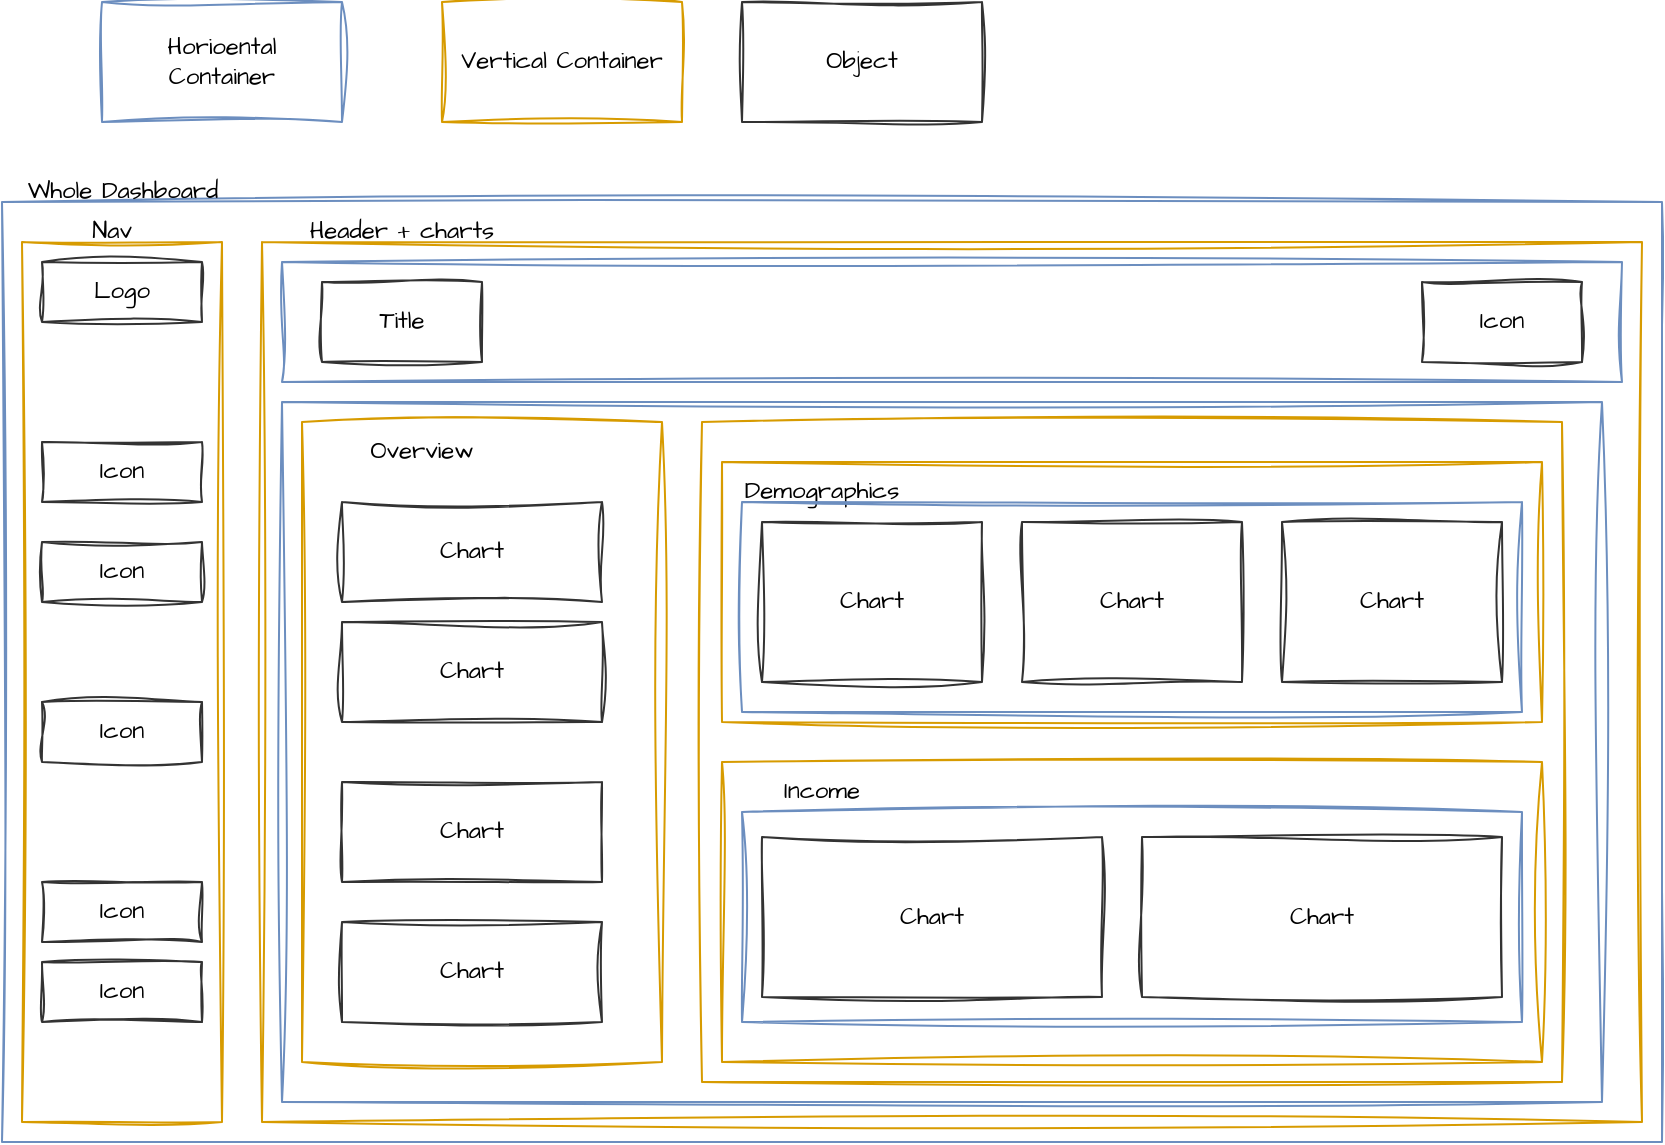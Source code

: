 <mxfile version="24.7.6">
  <diagram name="Page-1" id="cRIsW3jN4MY7WfyTDQWN">
    <mxGraphModel dx="1195" dy="630" grid="1" gridSize="10" guides="1" tooltips="1" connect="1" arrows="1" fold="1" page="1" pageScale="1" pageWidth="827" pageHeight="1169" math="0" shadow="0">
      <root>
        <mxCell id="0" />
        <mxCell id="1" parent="0" />
        <mxCell id="RfLqHIJJVvx5Fk9gZ5wE-2" value="Horioental&lt;div&gt;Container&lt;/div&gt;" style="rounded=0;whiteSpace=wrap;html=1;sketch=1;hachureGap=4;jiggle=2;curveFitting=1;fontFamily=Architects Daughter;fontSource=https%3A%2F%2Ffonts.googleapis.com%2Fcss%3Ffamily%3DArchitects%2BDaughter;fillColor=none;strokeColor=#6c8ebf;" vertex="1" parent="1">
          <mxGeometry x="50" y="90" width="120" height="60" as="geometry" />
        </mxCell>
        <mxCell id="RfLqHIJJVvx5Fk9gZ5wE-3" value="Vertical Container" style="rounded=0;whiteSpace=wrap;html=1;sketch=1;hachureGap=4;jiggle=2;curveFitting=1;fontFamily=Architects Daughter;fontSource=https%3A%2F%2Ffonts.googleapis.com%2Fcss%3Ffamily%3DArchitects%2BDaughter;fillColor=none;strokeColor=#d79b00;" vertex="1" parent="1">
          <mxGeometry x="220" y="90" width="120" height="60" as="geometry" />
        </mxCell>
        <mxCell id="RfLqHIJJVvx5Fk9gZ5wE-4" value="Object" style="rounded=0;whiteSpace=wrap;html=1;sketch=1;hachureGap=4;jiggle=2;curveFitting=1;fontFamily=Architects Daughter;fontSource=https%3A%2F%2Ffonts.googleapis.com%2Fcss%3Ffamily%3DArchitects%2BDaughter;fillColor=none;strokeColor=#333333;" vertex="1" parent="1">
          <mxGeometry x="370" y="90" width="120" height="60" as="geometry" />
        </mxCell>
        <mxCell id="RfLqHIJJVvx5Fk9gZ5wE-5" value="" style="rounded=0;whiteSpace=wrap;html=1;sketch=1;hachureGap=4;jiggle=2;curveFitting=1;fontFamily=Architects Daughter;fontSource=https%3A%2F%2Ffonts.googleapis.com%2Fcss%3Ffamily%3DArchitects%2BDaughter;fillColor=none;strokeColor=#6c8ebf;" vertex="1" parent="1">
          <mxGeometry y="190" width="830" height="470" as="geometry" />
        </mxCell>
        <mxCell id="RfLqHIJJVvx5Fk9gZ5wE-6" value="Whole Dashboard" style="text;html=1;align=center;verticalAlign=middle;resizable=0;points=[];autosize=1;strokeColor=none;fillColor=none;fontFamily=Architects Daughter;fontSource=https%3A%2F%2Ffonts.googleapis.com%2Fcss%3Ffamily%3DArchitects%2BDaughter;" vertex="1" parent="1">
          <mxGeometry y="170" width="120" height="30" as="geometry" />
        </mxCell>
        <mxCell id="RfLqHIJJVvx5Fk9gZ5wE-7" value="" style="rounded=0;whiteSpace=wrap;html=1;sketch=1;hachureGap=4;jiggle=2;curveFitting=1;fontFamily=Architects Daughter;fontSource=https%3A%2F%2Ffonts.googleapis.com%2Fcss%3Ffamily%3DArchitects%2BDaughter;fillColor=none;strokeColor=#d79b00;" vertex="1" parent="1">
          <mxGeometry x="10" y="210" width="100" height="440" as="geometry" />
        </mxCell>
        <mxCell id="RfLqHIJJVvx5Fk9gZ5wE-8" value="Logo" style="rounded=0;whiteSpace=wrap;html=1;sketch=1;hachureGap=4;jiggle=2;curveFitting=1;fontFamily=Architects Daughter;fontSource=https%3A%2F%2Ffonts.googleapis.com%2Fcss%3Ffamily%3DArchitects%2BDaughter;fillColor=none;strokeColor=#333333;" vertex="1" parent="1">
          <mxGeometry x="20" y="220" width="80" height="30" as="geometry" />
        </mxCell>
        <mxCell id="RfLqHIJJVvx5Fk9gZ5wE-10" value="Icon" style="rounded=0;whiteSpace=wrap;html=1;sketch=1;hachureGap=4;jiggle=2;curveFitting=1;fontFamily=Architects Daughter;fontSource=https%3A%2F%2Ffonts.googleapis.com%2Fcss%3Ffamily%3DArchitects%2BDaughter;fillColor=none;strokeColor=#333333;" vertex="1" parent="1">
          <mxGeometry x="20" y="310" width="80" height="30" as="geometry" />
        </mxCell>
        <mxCell id="RfLqHIJJVvx5Fk9gZ5wE-11" value="Icon" style="rounded=0;whiteSpace=wrap;html=1;sketch=1;hachureGap=4;jiggle=2;curveFitting=1;fontFamily=Architects Daughter;fontSource=https%3A%2F%2Ffonts.googleapis.com%2Fcss%3Ffamily%3DArchitects%2BDaughter;fillColor=none;strokeColor=#333333;" vertex="1" parent="1">
          <mxGeometry x="20" y="360" width="80" height="30" as="geometry" />
        </mxCell>
        <mxCell id="RfLqHIJJVvx5Fk9gZ5wE-12" value="Icon" style="rounded=0;whiteSpace=wrap;html=1;sketch=1;hachureGap=4;jiggle=2;curveFitting=1;fontFamily=Architects Daughter;fontSource=https%3A%2F%2Ffonts.googleapis.com%2Fcss%3Ffamily%3DArchitects%2BDaughter;fillColor=none;strokeColor=#333333;" vertex="1" parent="1">
          <mxGeometry x="20" y="440" width="80" height="30" as="geometry" />
        </mxCell>
        <mxCell id="RfLqHIJJVvx5Fk9gZ5wE-13" value="Icon" style="rounded=0;whiteSpace=wrap;html=1;sketch=1;hachureGap=4;jiggle=2;curveFitting=1;fontFamily=Architects Daughter;fontSource=https%3A%2F%2Ffonts.googleapis.com%2Fcss%3Ffamily%3DArchitects%2BDaughter;fillColor=none;strokeColor=#333333;" vertex="1" parent="1">
          <mxGeometry x="20" y="530" width="80" height="30" as="geometry" />
        </mxCell>
        <mxCell id="RfLqHIJJVvx5Fk9gZ5wE-14" value="Icon" style="rounded=0;whiteSpace=wrap;html=1;sketch=1;hachureGap=4;jiggle=2;curveFitting=1;fontFamily=Architects Daughter;fontSource=https%3A%2F%2Ffonts.googleapis.com%2Fcss%3Ffamily%3DArchitects%2BDaughter;fillColor=none;strokeColor=#333333;" vertex="1" parent="1">
          <mxGeometry x="20" y="570" width="80" height="30" as="geometry" />
        </mxCell>
        <mxCell id="RfLqHIJJVvx5Fk9gZ5wE-17" value="Nav" style="text;html=1;align=center;verticalAlign=middle;whiteSpace=wrap;rounded=0;fontFamily=Architects Daughter;fontSource=https%3A%2F%2Ffonts.googleapis.com%2Fcss%3Ffamily%3DArchitects%2BDaughter;" vertex="1" parent="1">
          <mxGeometry x="10" y="200" width="90" height="10" as="geometry" />
        </mxCell>
        <mxCell id="RfLqHIJJVvx5Fk9gZ5wE-20" value="" style="rounded=0;whiteSpace=wrap;html=1;sketch=1;hachureGap=4;jiggle=2;curveFitting=1;fontFamily=Architects Daughter;fontSource=https%3A%2F%2Ffonts.googleapis.com%2Fcss%3Ffamily%3DArchitects%2BDaughter;fillColor=none;strokeColor=#d79b00;" vertex="1" parent="1">
          <mxGeometry x="130" y="210" width="690" height="440" as="geometry" />
        </mxCell>
        <mxCell id="RfLqHIJJVvx5Fk9gZ5wE-23" value="Header + charts" style="text;html=1;align=center;verticalAlign=middle;whiteSpace=wrap;rounded=0;fontFamily=Architects Daughter;fontSource=https%3A%2F%2Ffonts.googleapis.com%2Fcss%3Ffamily%3DArchitects%2BDaughter;" vertex="1" parent="1">
          <mxGeometry x="150" y="200" width="100" height="10" as="geometry" />
        </mxCell>
        <mxCell id="RfLqHIJJVvx5Fk9gZ5wE-24" value="" style="rounded=0;whiteSpace=wrap;html=1;sketch=1;hachureGap=4;jiggle=2;curveFitting=1;fontFamily=Architects Daughter;fontSource=https%3A%2F%2Ffonts.googleapis.com%2Fcss%3Ffamily%3DArchitects%2BDaughter;fillColor=none;strokeColor=#6c8ebf;" vertex="1" parent="1">
          <mxGeometry x="140" y="220" width="670" height="60" as="geometry" />
        </mxCell>
        <mxCell id="RfLqHIJJVvx5Fk9gZ5wE-26" value="Title" style="rounded=0;whiteSpace=wrap;html=1;sketch=1;hachureGap=4;jiggle=2;curveFitting=1;fontFamily=Architects Daughter;fontSource=https%3A%2F%2Ffonts.googleapis.com%2Fcss%3Ffamily%3DArchitects%2BDaughter;fillColor=none;strokeColor=#333333;" vertex="1" parent="1">
          <mxGeometry x="160" y="230" width="80" height="40" as="geometry" />
        </mxCell>
        <mxCell id="RfLqHIJJVvx5Fk9gZ5wE-27" value="Icon" style="rounded=0;whiteSpace=wrap;html=1;sketch=1;hachureGap=4;jiggle=2;curveFitting=1;fontFamily=Architects Daughter;fontSource=https%3A%2F%2Ffonts.googleapis.com%2Fcss%3Ffamily%3DArchitects%2BDaughter;fillColor=none;strokeColor=#333333;" vertex="1" parent="1">
          <mxGeometry x="710" y="230" width="80" height="40" as="geometry" />
        </mxCell>
        <mxCell id="RfLqHIJJVvx5Fk9gZ5wE-28" value="" style="rounded=0;whiteSpace=wrap;html=1;hachureGap=4;fontFamily=Architects Daughter;fontSource=https%3A%2F%2Ffonts.googleapis.com%2Fcss%3Ffamily%3DArchitects%2BDaughter;fillColor=none;strokeColor=#6c8ebf;sketch=1;curveFitting=1;jiggle=2;glass=0;shadow=0;" vertex="1" parent="1">
          <mxGeometry x="140" y="290" width="660" height="350" as="geometry" />
        </mxCell>
        <mxCell id="RfLqHIJJVvx5Fk9gZ5wE-29" value="" style="rounded=0;whiteSpace=wrap;html=1;sketch=1;hachureGap=4;jiggle=2;curveFitting=1;fontFamily=Architects Daughter;fontSource=https%3A%2F%2Ffonts.googleapis.com%2Fcss%3Ffamily%3DArchitects%2BDaughter;fillColor=none;strokeColor=#d79b00;" vertex="1" parent="1">
          <mxGeometry x="150" y="300" width="180" height="320" as="geometry" />
        </mxCell>
        <mxCell id="RfLqHIJJVvx5Fk9gZ5wE-32" value="Chart" style="rounded=0;whiteSpace=wrap;html=1;sketch=1;hachureGap=4;jiggle=2;curveFitting=1;fontFamily=Architects Daughter;fontSource=https%3A%2F%2Ffonts.googleapis.com%2Fcss%3Ffamily%3DArchitects%2BDaughter;fillColor=none;strokeColor=#333333;" vertex="1" parent="1">
          <mxGeometry x="170" y="340" width="130" height="50" as="geometry" />
        </mxCell>
        <mxCell id="RfLqHIJJVvx5Fk9gZ5wE-34" value="Overview" style="text;html=1;align=center;verticalAlign=middle;whiteSpace=wrap;rounded=0;fontFamily=Architects Daughter;fontSource=https%3A%2F%2Ffonts.googleapis.com%2Fcss%3Ffamily%3DArchitects%2BDaughter;" vertex="1" parent="1">
          <mxGeometry x="160" y="310" width="100" height="10" as="geometry" />
        </mxCell>
        <mxCell id="RfLqHIJJVvx5Fk9gZ5wE-35" value="Chart" style="rounded=0;whiteSpace=wrap;html=1;sketch=1;hachureGap=4;jiggle=2;curveFitting=1;fontFamily=Architects Daughter;fontSource=https%3A%2F%2Ffonts.googleapis.com%2Fcss%3Ffamily%3DArchitects%2BDaughter;fillColor=none;strokeColor=#333333;" vertex="1" parent="1">
          <mxGeometry x="170" y="400" width="130" height="50" as="geometry" />
        </mxCell>
        <mxCell id="RfLqHIJJVvx5Fk9gZ5wE-36" value="Chart" style="rounded=0;whiteSpace=wrap;html=1;sketch=1;hachureGap=4;jiggle=2;curveFitting=1;fontFamily=Architects Daughter;fontSource=https%3A%2F%2Ffonts.googleapis.com%2Fcss%3Ffamily%3DArchitects%2BDaughter;fillColor=none;strokeColor=#333333;" vertex="1" parent="1">
          <mxGeometry x="170" y="480" width="130" height="50" as="geometry" />
        </mxCell>
        <mxCell id="RfLqHIJJVvx5Fk9gZ5wE-37" value="Chart" style="rounded=0;whiteSpace=wrap;html=1;sketch=1;hachureGap=4;jiggle=2;curveFitting=1;fontFamily=Architects Daughter;fontSource=https%3A%2F%2Ffonts.googleapis.com%2Fcss%3Ffamily%3DArchitects%2BDaughter;fillColor=none;strokeColor=#333333;" vertex="1" parent="1">
          <mxGeometry x="170" y="550" width="130" height="50" as="geometry" />
        </mxCell>
        <mxCell id="RfLqHIJJVvx5Fk9gZ5wE-38" value="" style="rounded=0;whiteSpace=wrap;html=1;sketch=1;hachureGap=4;jiggle=2;curveFitting=1;fontFamily=Architects Daughter;fontSource=https%3A%2F%2Ffonts.googleapis.com%2Fcss%3Ffamily%3DArchitects%2BDaughter;fillColor=none;strokeColor=#d79b00;" vertex="1" parent="1">
          <mxGeometry x="350" y="300" width="430" height="330" as="geometry" />
        </mxCell>
        <mxCell id="RfLqHIJJVvx5Fk9gZ5wE-39" value="" style="rounded=0;whiteSpace=wrap;html=1;sketch=1;hachureGap=4;jiggle=2;curveFitting=1;fontFamily=Architects Daughter;fontSource=https%3A%2F%2Ffonts.googleapis.com%2Fcss%3Ffamily%3DArchitects%2BDaughter;fillColor=none;strokeColor=#d79b00;" vertex="1" parent="1">
          <mxGeometry x="360" y="320" width="410" height="130" as="geometry" />
        </mxCell>
        <mxCell id="RfLqHIJJVvx5Fk9gZ5wE-40" value="" style="rounded=0;whiteSpace=wrap;html=1;sketch=1;hachureGap=4;jiggle=2;curveFitting=1;fontFamily=Architects Daughter;fontSource=https%3A%2F%2Ffonts.googleapis.com%2Fcss%3Ffamily%3DArchitects%2BDaughter;fillColor=none;strokeColor=#d79b00;" vertex="1" parent="1">
          <mxGeometry x="360" y="470" width="410" height="150" as="geometry" />
        </mxCell>
        <mxCell id="RfLqHIJJVvx5Fk9gZ5wE-42" value="Demographics" style="text;html=1;align=center;verticalAlign=middle;whiteSpace=wrap;rounded=0;fontFamily=Architects Daughter;fontSource=https%3A%2F%2Ffonts.googleapis.com%2Fcss%3Ffamily%3DArchitects%2BDaughter;" vertex="1" parent="1">
          <mxGeometry x="360" y="330" width="100" height="10" as="geometry" />
        </mxCell>
        <mxCell id="RfLqHIJJVvx5Fk9gZ5wE-45" value="Income" style="text;html=1;align=center;verticalAlign=middle;whiteSpace=wrap;rounded=0;fontFamily=Architects Daughter;fontSource=https%3A%2F%2Ffonts.googleapis.com%2Fcss%3Ffamily%3DArchitects%2BDaughter;" vertex="1" parent="1">
          <mxGeometry x="360" y="480" width="100" height="10" as="geometry" />
        </mxCell>
        <mxCell id="RfLqHIJJVvx5Fk9gZ5wE-47" value="" style="rounded=0;whiteSpace=wrap;html=1;sketch=1;hachureGap=4;jiggle=2;curveFitting=1;fontFamily=Architects Daughter;fontSource=https%3A%2F%2Ffonts.googleapis.com%2Fcss%3Ffamily%3DArchitects%2BDaughter;fillColor=none;strokeColor=#6c8ebf;" vertex="1" parent="1">
          <mxGeometry x="370" y="495" width="390" height="105" as="geometry" />
        </mxCell>
        <mxCell id="RfLqHIJJVvx5Fk9gZ5wE-48" value="" style="rounded=0;whiteSpace=wrap;html=1;sketch=1;hachureGap=4;jiggle=2;curveFitting=1;fontFamily=Architects Daughter;fontSource=https%3A%2F%2Ffonts.googleapis.com%2Fcss%3Ffamily%3DArchitects%2BDaughter;fillColor=none;strokeColor=#6c8ebf;" vertex="1" parent="1">
          <mxGeometry x="370" y="340" width="390" height="105" as="geometry" />
        </mxCell>
        <mxCell id="RfLqHIJJVvx5Fk9gZ5wE-49" value="Chart" style="rounded=0;whiteSpace=wrap;html=1;sketch=1;hachureGap=4;jiggle=2;curveFitting=1;fontFamily=Architects Daughter;fontSource=https%3A%2F%2Ffonts.googleapis.com%2Fcss%3Ffamily%3DArchitects%2BDaughter;fillColor=none;strokeColor=#333333;" vertex="1" parent="1">
          <mxGeometry x="380" y="350" width="110" height="80" as="geometry" />
        </mxCell>
        <mxCell id="RfLqHIJJVvx5Fk9gZ5wE-50" value="Chart" style="rounded=0;whiteSpace=wrap;html=1;sketch=1;hachureGap=4;jiggle=2;curveFitting=1;fontFamily=Architects Daughter;fontSource=https%3A%2F%2Ffonts.googleapis.com%2Fcss%3Ffamily%3DArchitects%2BDaughter;fillColor=none;strokeColor=#333333;" vertex="1" parent="1">
          <mxGeometry x="510" y="350" width="110" height="80" as="geometry" />
        </mxCell>
        <mxCell id="RfLqHIJJVvx5Fk9gZ5wE-51" value="Chart" style="rounded=0;whiteSpace=wrap;html=1;sketch=1;hachureGap=4;jiggle=2;curveFitting=1;fontFamily=Architects Daughter;fontSource=https%3A%2F%2Ffonts.googleapis.com%2Fcss%3Ffamily%3DArchitects%2BDaughter;fillColor=none;strokeColor=#333333;" vertex="1" parent="1">
          <mxGeometry x="640" y="350" width="110" height="80" as="geometry" />
        </mxCell>
        <mxCell id="RfLqHIJJVvx5Fk9gZ5wE-53" value="Chart" style="rounded=0;whiteSpace=wrap;html=1;sketch=1;hachureGap=4;jiggle=2;curveFitting=1;fontFamily=Architects Daughter;fontSource=https%3A%2F%2Ffonts.googleapis.com%2Fcss%3Ffamily%3DArchitects%2BDaughter;fillColor=none;strokeColor=#333333;" vertex="1" parent="1">
          <mxGeometry x="380" y="507.5" width="170" height="80" as="geometry" />
        </mxCell>
        <mxCell id="RfLqHIJJVvx5Fk9gZ5wE-55" value="Chart" style="rounded=0;whiteSpace=wrap;html=1;sketch=1;hachureGap=4;jiggle=2;curveFitting=1;fontFamily=Architects Daughter;fontSource=https%3A%2F%2Ffonts.googleapis.com%2Fcss%3Ffamily%3DArchitects%2BDaughter;fillColor=none;strokeColor=#333333;" vertex="1" parent="1">
          <mxGeometry x="570" y="507.5" width="180" height="80" as="geometry" />
        </mxCell>
      </root>
    </mxGraphModel>
  </diagram>
</mxfile>
